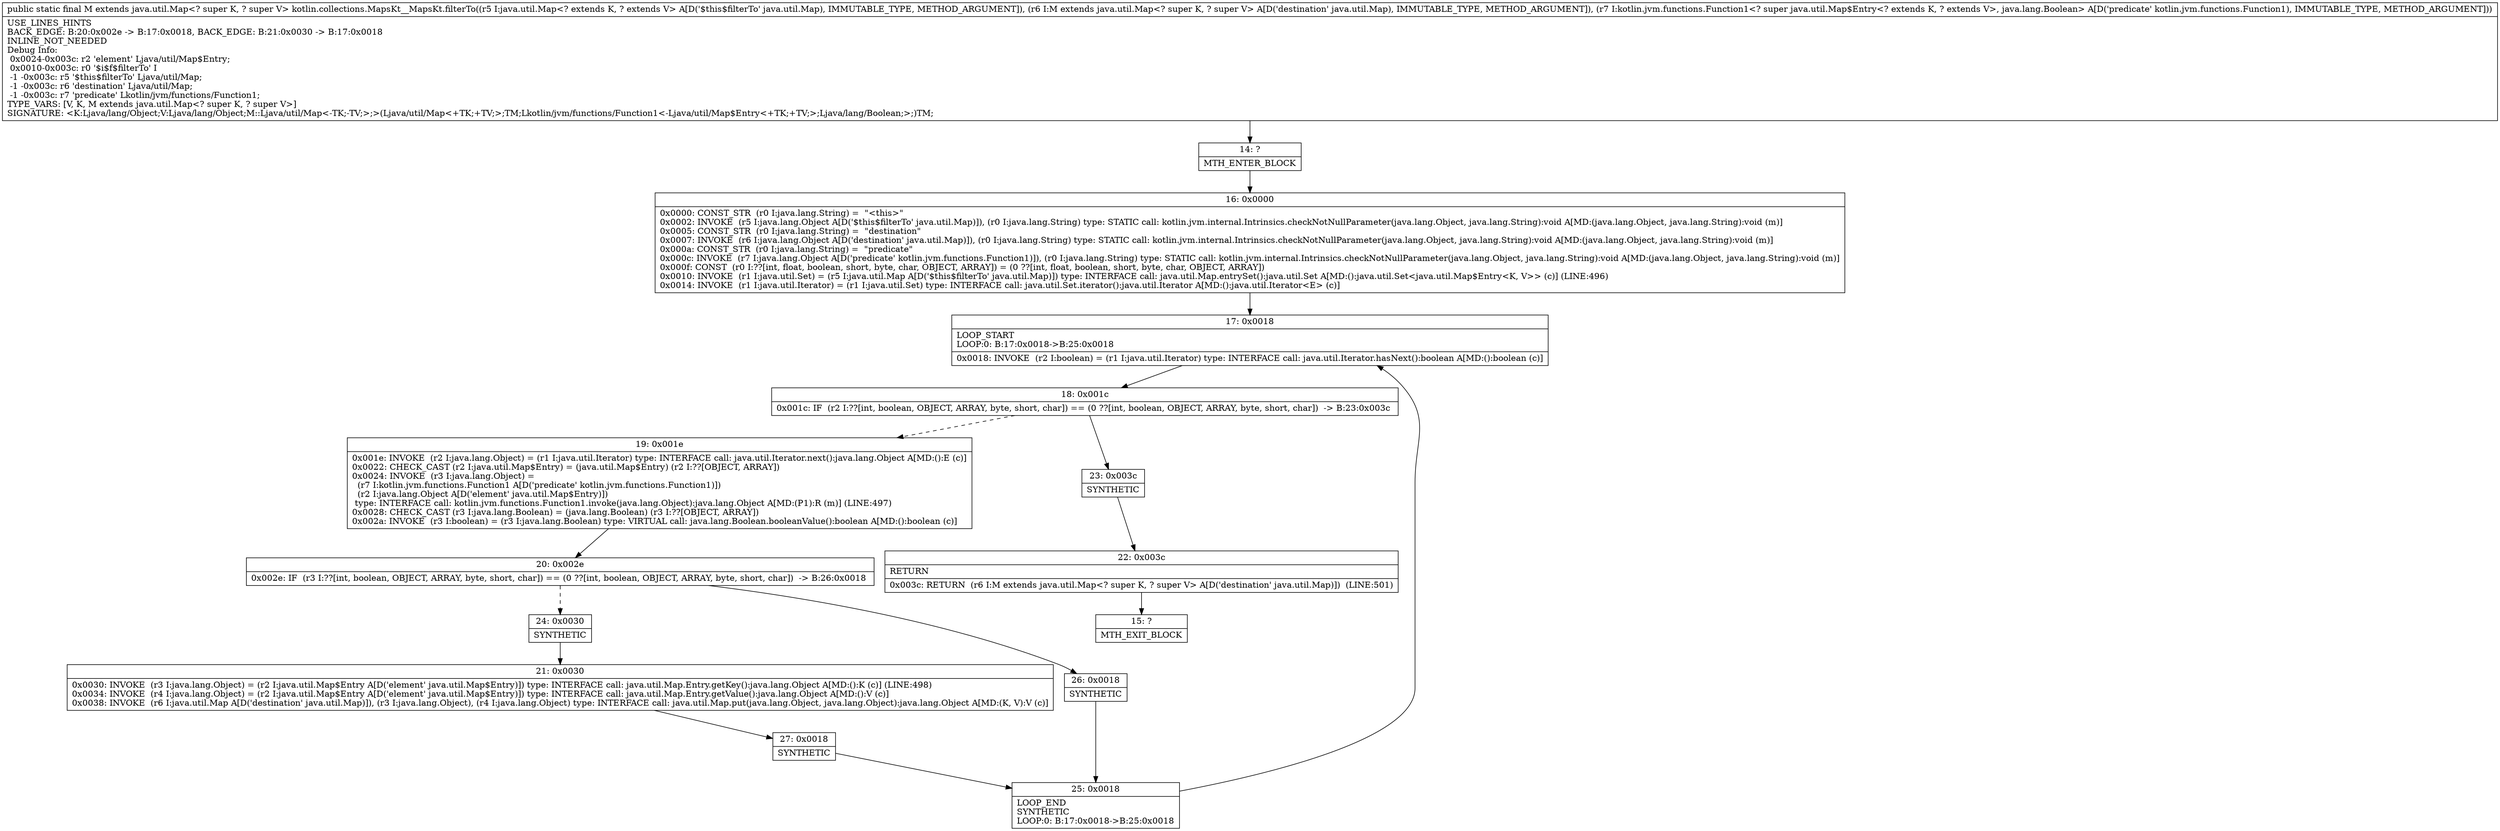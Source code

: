 digraph "CFG forkotlin.collections.MapsKt__MapsKt.filterTo(Ljava\/util\/Map;Ljava\/util\/Map;Lkotlin\/jvm\/functions\/Function1;)Ljava\/util\/Map;" {
Node_14 [shape=record,label="{14\:\ ?|MTH_ENTER_BLOCK\l}"];
Node_16 [shape=record,label="{16\:\ 0x0000|0x0000: CONST_STR  (r0 I:java.lang.String) =  \"\<this\>\" \l0x0002: INVOKE  (r5 I:java.lang.Object A[D('$this$filterTo' java.util.Map)]), (r0 I:java.lang.String) type: STATIC call: kotlin.jvm.internal.Intrinsics.checkNotNullParameter(java.lang.Object, java.lang.String):void A[MD:(java.lang.Object, java.lang.String):void (m)]\l0x0005: CONST_STR  (r0 I:java.lang.String) =  \"destination\" \l0x0007: INVOKE  (r6 I:java.lang.Object A[D('destination' java.util.Map)]), (r0 I:java.lang.String) type: STATIC call: kotlin.jvm.internal.Intrinsics.checkNotNullParameter(java.lang.Object, java.lang.String):void A[MD:(java.lang.Object, java.lang.String):void (m)]\l0x000a: CONST_STR  (r0 I:java.lang.String) =  \"predicate\" \l0x000c: INVOKE  (r7 I:java.lang.Object A[D('predicate' kotlin.jvm.functions.Function1)]), (r0 I:java.lang.String) type: STATIC call: kotlin.jvm.internal.Intrinsics.checkNotNullParameter(java.lang.Object, java.lang.String):void A[MD:(java.lang.Object, java.lang.String):void (m)]\l0x000f: CONST  (r0 I:??[int, float, boolean, short, byte, char, OBJECT, ARRAY]) = (0 ??[int, float, boolean, short, byte, char, OBJECT, ARRAY]) \l0x0010: INVOKE  (r1 I:java.util.Set) = (r5 I:java.util.Map A[D('$this$filterTo' java.util.Map)]) type: INTERFACE call: java.util.Map.entrySet():java.util.Set A[MD:():java.util.Set\<java.util.Map$Entry\<K, V\>\> (c)] (LINE:496)\l0x0014: INVOKE  (r1 I:java.util.Iterator) = (r1 I:java.util.Set) type: INTERFACE call: java.util.Set.iterator():java.util.Iterator A[MD:():java.util.Iterator\<E\> (c)]\l}"];
Node_17 [shape=record,label="{17\:\ 0x0018|LOOP_START\lLOOP:0: B:17:0x0018\-\>B:25:0x0018\l|0x0018: INVOKE  (r2 I:boolean) = (r1 I:java.util.Iterator) type: INTERFACE call: java.util.Iterator.hasNext():boolean A[MD:():boolean (c)]\l}"];
Node_18 [shape=record,label="{18\:\ 0x001c|0x001c: IF  (r2 I:??[int, boolean, OBJECT, ARRAY, byte, short, char]) == (0 ??[int, boolean, OBJECT, ARRAY, byte, short, char])  \-\> B:23:0x003c \l}"];
Node_19 [shape=record,label="{19\:\ 0x001e|0x001e: INVOKE  (r2 I:java.lang.Object) = (r1 I:java.util.Iterator) type: INTERFACE call: java.util.Iterator.next():java.lang.Object A[MD:():E (c)]\l0x0022: CHECK_CAST (r2 I:java.util.Map$Entry) = (java.util.Map$Entry) (r2 I:??[OBJECT, ARRAY]) \l0x0024: INVOKE  (r3 I:java.lang.Object) = \l  (r7 I:kotlin.jvm.functions.Function1 A[D('predicate' kotlin.jvm.functions.Function1)])\l  (r2 I:java.lang.Object A[D('element' java.util.Map$Entry)])\l type: INTERFACE call: kotlin.jvm.functions.Function1.invoke(java.lang.Object):java.lang.Object A[MD:(P1):R (m)] (LINE:497)\l0x0028: CHECK_CAST (r3 I:java.lang.Boolean) = (java.lang.Boolean) (r3 I:??[OBJECT, ARRAY]) \l0x002a: INVOKE  (r3 I:boolean) = (r3 I:java.lang.Boolean) type: VIRTUAL call: java.lang.Boolean.booleanValue():boolean A[MD:():boolean (c)]\l}"];
Node_20 [shape=record,label="{20\:\ 0x002e|0x002e: IF  (r3 I:??[int, boolean, OBJECT, ARRAY, byte, short, char]) == (0 ??[int, boolean, OBJECT, ARRAY, byte, short, char])  \-\> B:26:0x0018 \l}"];
Node_24 [shape=record,label="{24\:\ 0x0030|SYNTHETIC\l}"];
Node_21 [shape=record,label="{21\:\ 0x0030|0x0030: INVOKE  (r3 I:java.lang.Object) = (r2 I:java.util.Map$Entry A[D('element' java.util.Map$Entry)]) type: INTERFACE call: java.util.Map.Entry.getKey():java.lang.Object A[MD:():K (c)] (LINE:498)\l0x0034: INVOKE  (r4 I:java.lang.Object) = (r2 I:java.util.Map$Entry A[D('element' java.util.Map$Entry)]) type: INTERFACE call: java.util.Map.Entry.getValue():java.lang.Object A[MD:():V (c)]\l0x0038: INVOKE  (r6 I:java.util.Map A[D('destination' java.util.Map)]), (r3 I:java.lang.Object), (r4 I:java.lang.Object) type: INTERFACE call: java.util.Map.put(java.lang.Object, java.lang.Object):java.lang.Object A[MD:(K, V):V (c)]\l}"];
Node_27 [shape=record,label="{27\:\ 0x0018|SYNTHETIC\l}"];
Node_25 [shape=record,label="{25\:\ 0x0018|LOOP_END\lSYNTHETIC\lLOOP:0: B:17:0x0018\-\>B:25:0x0018\l}"];
Node_26 [shape=record,label="{26\:\ 0x0018|SYNTHETIC\l}"];
Node_23 [shape=record,label="{23\:\ 0x003c|SYNTHETIC\l}"];
Node_22 [shape=record,label="{22\:\ 0x003c|RETURN\l|0x003c: RETURN  (r6 I:M extends java.util.Map\<? super K, ? super V\> A[D('destination' java.util.Map)])  (LINE:501)\l}"];
Node_15 [shape=record,label="{15\:\ ?|MTH_EXIT_BLOCK\l}"];
MethodNode[shape=record,label="{public static final M extends java.util.Map\<? super K, ? super V\> kotlin.collections.MapsKt__MapsKt.filterTo((r5 I:java.util.Map\<? extends K, ? extends V\> A[D('$this$filterTo' java.util.Map), IMMUTABLE_TYPE, METHOD_ARGUMENT]), (r6 I:M extends java.util.Map\<? super K, ? super V\> A[D('destination' java.util.Map), IMMUTABLE_TYPE, METHOD_ARGUMENT]), (r7 I:kotlin.jvm.functions.Function1\<? super java.util.Map$Entry\<? extends K, ? extends V\>, java.lang.Boolean\> A[D('predicate' kotlin.jvm.functions.Function1), IMMUTABLE_TYPE, METHOD_ARGUMENT]))  | USE_LINES_HINTS\lBACK_EDGE: B:20:0x002e \-\> B:17:0x0018, BACK_EDGE: B:21:0x0030 \-\> B:17:0x0018\lINLINE_NOT_NEEDED\lDebug Info:\l  0x0024\-0x003c: r2 'element' Ljava\/util\/Map$Entry;\l  0x0010\-0x003c: r0 '$i$f$filterTo' I\l  \-1 \-0x003c: r5 '$this$filterTo' Ljava\/util\/Map;\l  \-1 \-0x003c: r6 'destination' Ljava\/util\/Map;\l  \-1 \-0x003c: r7 'predicate' Lkotlin\/jvm\/functions\/Function1;\lTYPE_VARS: [V, K, M extends java.util.Map\<? super K, ? super V\>]\lSIGNATURE: \<K:Ljava\/lang\/Object;V:Ljava\/lang\/Object;M::Ljava\/util\/Map\<\-TK;\-TV;\>;\>(Ljava\/util\/Map\<+TK;+TV;\>;TM;Lkotlin\/jvm\/functions\/Function1\<\-Ljava\/util\/Map$Entry\<+TK;+TV;\>;Ljava\/lang\/Boolean;\>;)TM;\l}"];
MethodNode -> Node_14;Node_14 -> Node_16;
Node_16 -> Node_17;
Node_17 -> Node_18;
Node_18 -> Node_19[style=dashed];
Node_18 -> Node_23;
Node_19 -> Node_20;
Node_20 -> Node_24[style=dashed];
Node_20 -> Node_26;
Node_24 -> Node_21;
Node_21 -> Node_27;
Node_27 -> Node_25;
Node_25 -> Node_17;
Node_26 -> Node_25;
Node_23 -> Node_22;
Node_22 -> Node_15;
}

